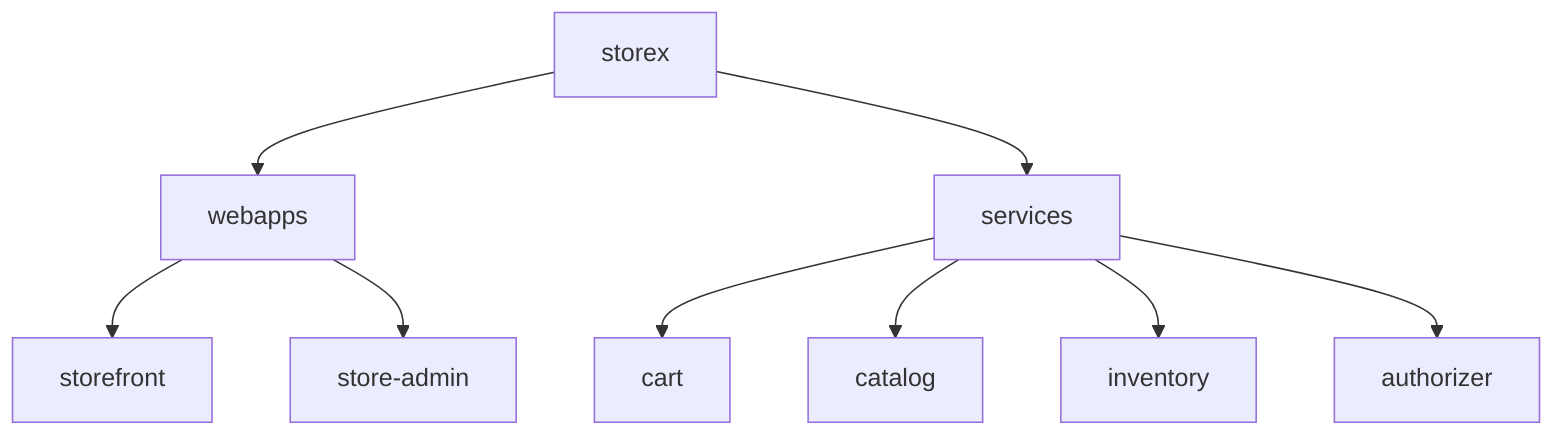 graph TD
  A[storex] --> B[webapps]
  A --> C[services]

  B --> B1[storefront]
  B --> B2[store-admin]
  
  C --> C1[cart]  
  C --> C2[catalog]
  C --> C3[inventory]
  C --> C4[authorizer]